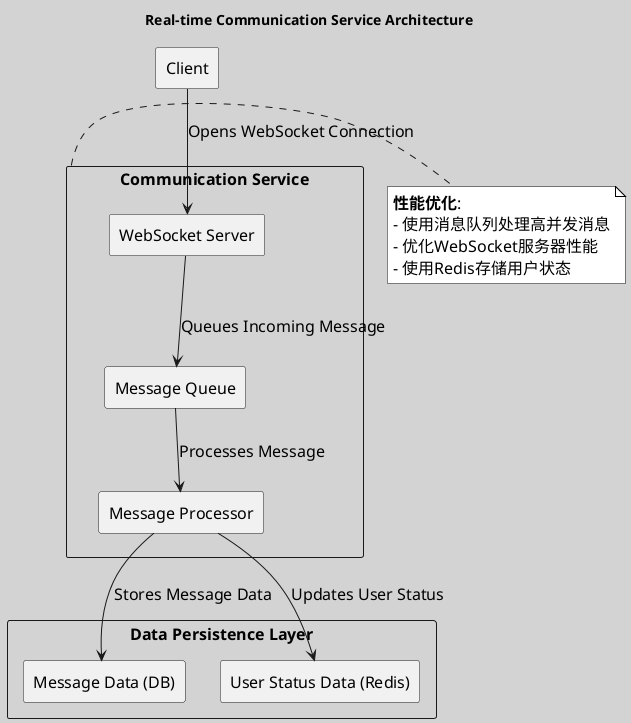 @startuml

skinparam backgroundColor #D3D3D3
skinparam defaultFontName "Arial"
skinparam defaultFontSize 16
skinparam note {
    BackgroundColor #FFFFFF
        BorderColor #000000
        FontSize 16
        FontName "Arial"
}

title Real-time Communication Service Architecture

rectangle "Client" as Client

rectangle "Communication Service" as CS {
    rectangle "WebSocket Server" as WSS
        rectangle "Message Queue" as MQ
        rectangle "Message Processor" as MP
}

rectangle "Data Persistence Layer" as DPS {
    rectangle "Message Data (DB)" as MD
        rectangle "User Status Data (Redis)" as USD
}

Client -down-> WSS : Opens WebSocket Connection
WSS -down-> MQ : Queues Incoming Message
MQ -down-> MP : Processes Message
MP -down-> MD : Stores Message Data
MP -down-> USD : Updates User Status

note right of CS
**性能优化**:
- 使用消息队列处理高并发消息
- 优化WebSocket服务器性能
- 使用Redis存储用户状态
end note

@enduml
